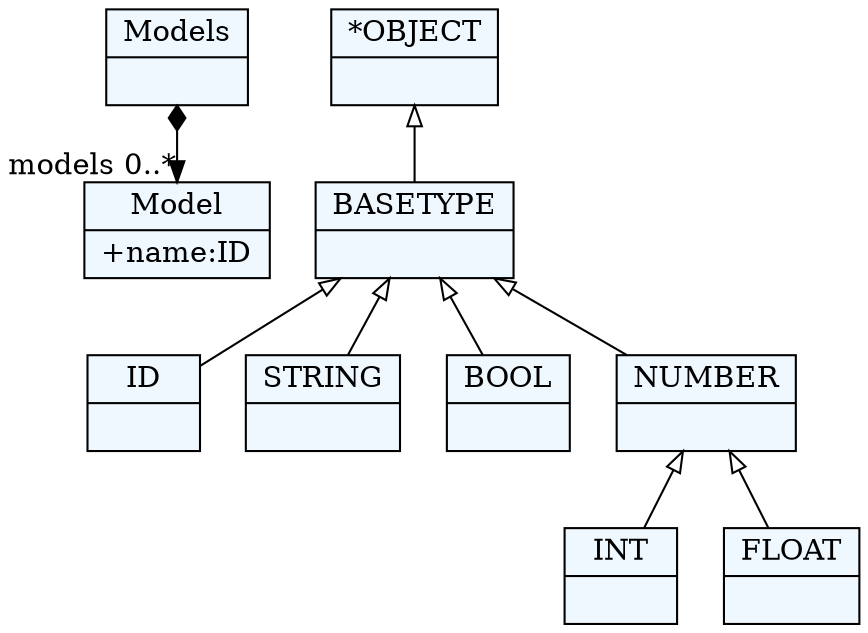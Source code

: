 
    digraph xtext {
    fontname = "Bitstream Vera Sans"
    fontsize = 8
    node[
        shape=record,
        style=filled,
        fillcolor=aliceblue
    ]
    nodesep = 0.3
    edge[dir=black,arrowtail=empty]


2859254368888 -> 2859254372664[arrowtail=diamond, dir=both, headlabel="models 0..*"]
2859254368888[ label="{Models|}"]

2859254372664[ label="{Model|+name:ID\l}"]

2859254337736[ label="{ID|}"]

2859254367944[ label="{STRING|}"]

2859254336792[ label="{BOOL|}"]

2859254377384[ label="{INT|}"]

2859254391544[ label="{FLOAT|}"]

2859254380216[ label="{NUMBER|}"]
2859254380216 -> 2859254391544 [dir=back]
2859254380216 -> 2859254377384 [dir=back]

2859254388712[ label="{BASETYPE|}"]
2859254388712 -> 2859254380216 [dir=back]
2859254388712 -> 2859254336792 [dir=back]
2859254388712 -> 2859254337736 [dir=back]
2859254388712 -> 2859254367944 [dir=back]

2859254383992[ label="{*OBJECT|}"]
2859254383992 -> 2859254388712 [dir=back]


}
